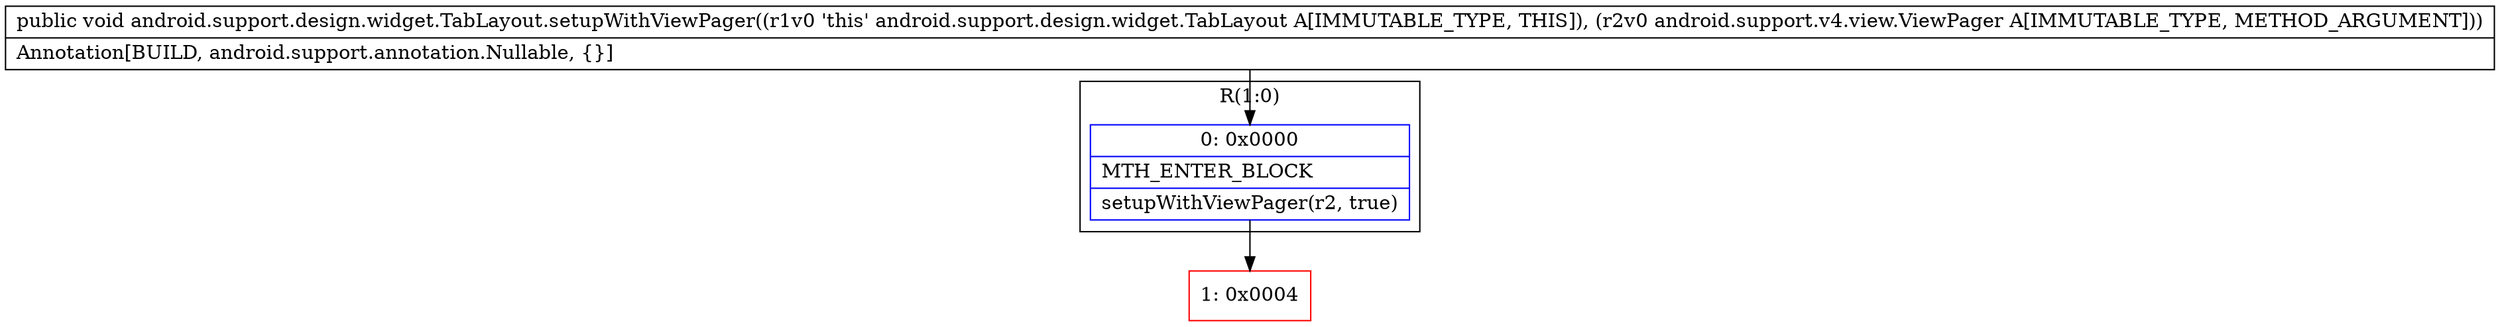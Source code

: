 digraph "CFG forandroid.support.design.widget.TabLayout.setupWithViewPager(Landroid\/support\/v4\/view\/ViewPager;)V" {
subgraph cluster_Region_900285680 {
label = "R(1:0)";
node [shape=record,color=blue];
Node_0 [shape=record,label="{0\:\ 0x0000|MTH_ENTER_BLOCK\l|setupWithViewPager(r2, true)\l}"];
}
Node_1 [shape=record,color=red,label="{1\:\ 0x0004}"];
MethodNode[shape=record,label="{public void android.support.design.widget.TabLayout.setupWithViewPager((r1v0 'this' android.support.design.widget.TabLayout A[IMMUTABLE_TYPE, THIS]), (r2v0 android.support.v4.view.ViewPager A[IMMUTABLE_TYPE, METHOD_ARGUMENT]))  | Annotation[BUILD, android.support.annotation.Nullable, \{\}]\l}"];
MethodNode -> Node_0;
Node_0 -> Node_1;
}


